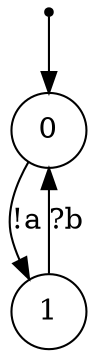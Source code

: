 digraph {
 node [shape=point] ENTRY
 node [shape=circle]
 ENTRY -> 0
0 -> 1 [label="!a"]
1 -> 0 [label="?b"]
}